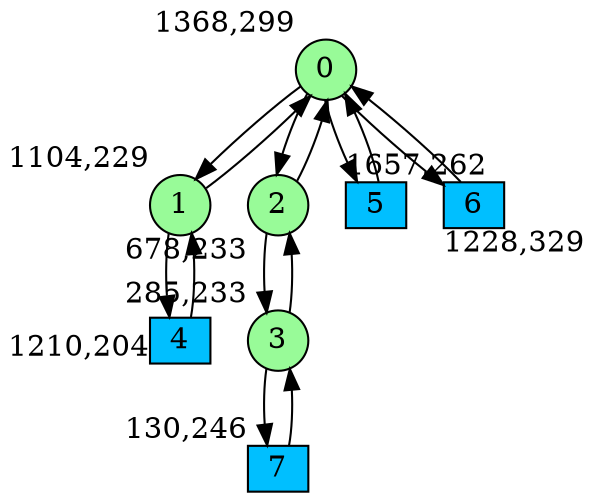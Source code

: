 digraph G {
graph [bgcolor=white]
node [shape=circle, style = filled, fillcolor=white,fixedsize=true, width=0.4, height=0.3 ]
0[xlabel="1368,299", pos = "19.3438,0.46875!", fillcolor=palegreen ];
1[xlabel="1104,229", pos = "15.2188,1.5625!", fillcolor=palegreen ];
2[xlabel="678,233", pos = "8.5625,1.5!", fillcolor=palegreen ];
3[xlabel="285,233", pos = "2.42188,1.5!", fillcolor=palegreen ];
4[xlabel="1210,204", pos = "16.875,1.95313!", fillcolor=deepskyblue, shape=box ];
5[xlabel="1657,262", pos = "23.8594,1.04688!", fillcolor=deepskyblue, shape=box ];
6[xlabel="1228,329", pos = "17.1563,0!", fillcolor=deepskyblue, shape=box ];
7[xlabel="130,246", pos = "0,1.29688!", fillcolor=deepskyblue, shape=box ];
0->1 ;
0->2 ;
0->5 ;
0->6 ;
1->0 ;
1->4 ;
2->0 ;
2->3 ;
3->2 ;
3->7 ;
4->1 ;
5->0 ;
6->0 ;
7->3 ;
}
